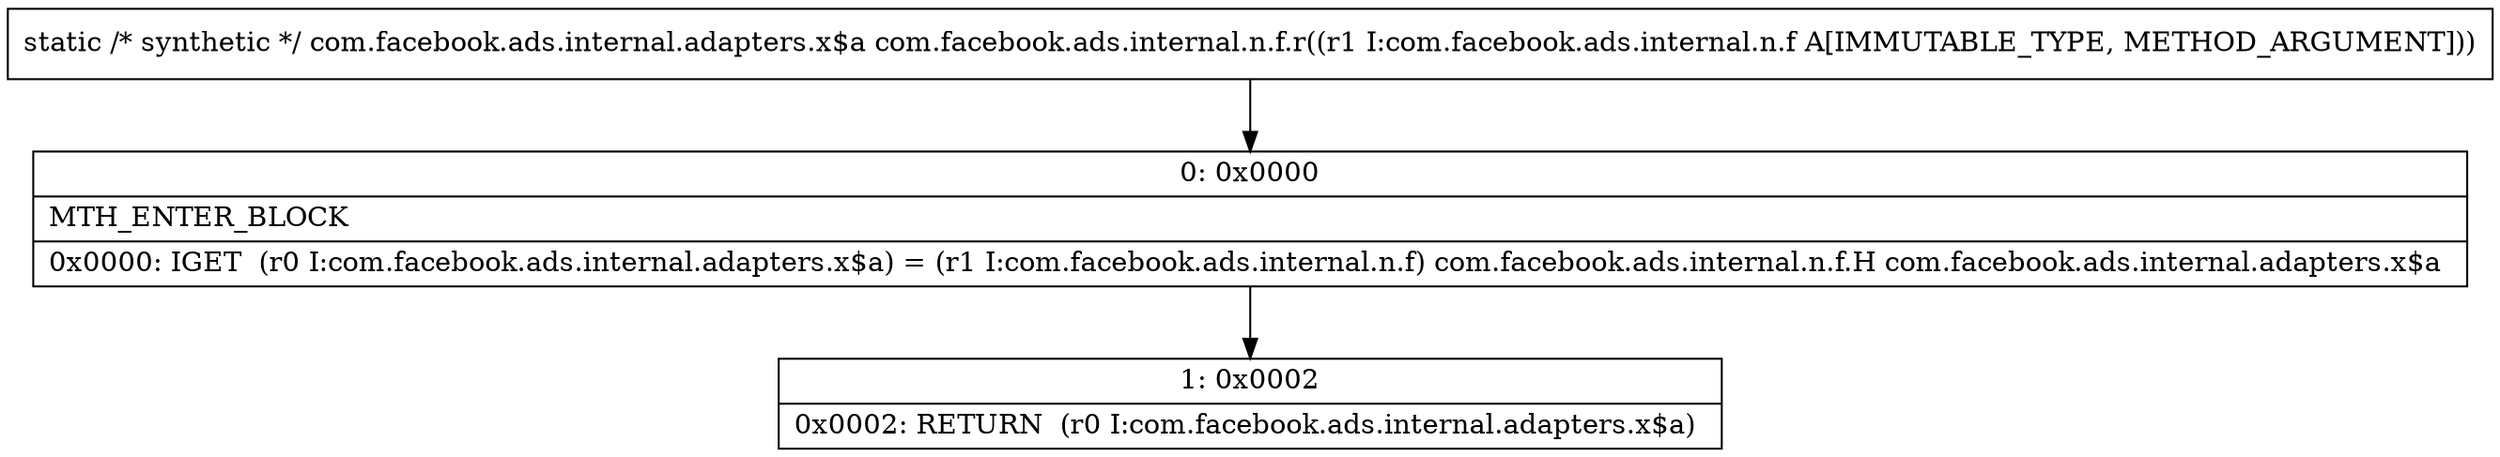 digraph "CFG forcom.facebook.ads.internal.n.f.r(Lcom\/facebook\/ads\/internal\/n\/f;)Lcom\/facebook\/ads\/internal\/adapters\/x$a;" {
Node_0 [shape=record,label="{0\:\ 0x0000|MTH_ENTER_BLOCK\l|0x0000: IGET  (r0 I:com.facebook.ads.internal.adapters.x$a) = (r1 I:com.facebook.ads.internal.n.f) com.facebook.ads.internal.n.f.H com.facebook.ads.internal.adapters.x$a \l}"];
Node_1 [shape=record,label="{1\:\ 0x0002|0x0002: RETURN  (r0 I:com.facebook.ads.internal.adapters.x$a) \l}"];
MethodNode[shape=record,label="{static \/* synthetic *\/ com.facebook.ads.internal.adapters.x$a com.facebook.ads.internal.n.f.r((r1 I:com.facebook.ads.internal.n.f A[IMMUTABLE_TYPE, METHOD_ARGUMENT])) }"];
MethodNode -> Node_0;
Node_0 -> Node_1;
}

